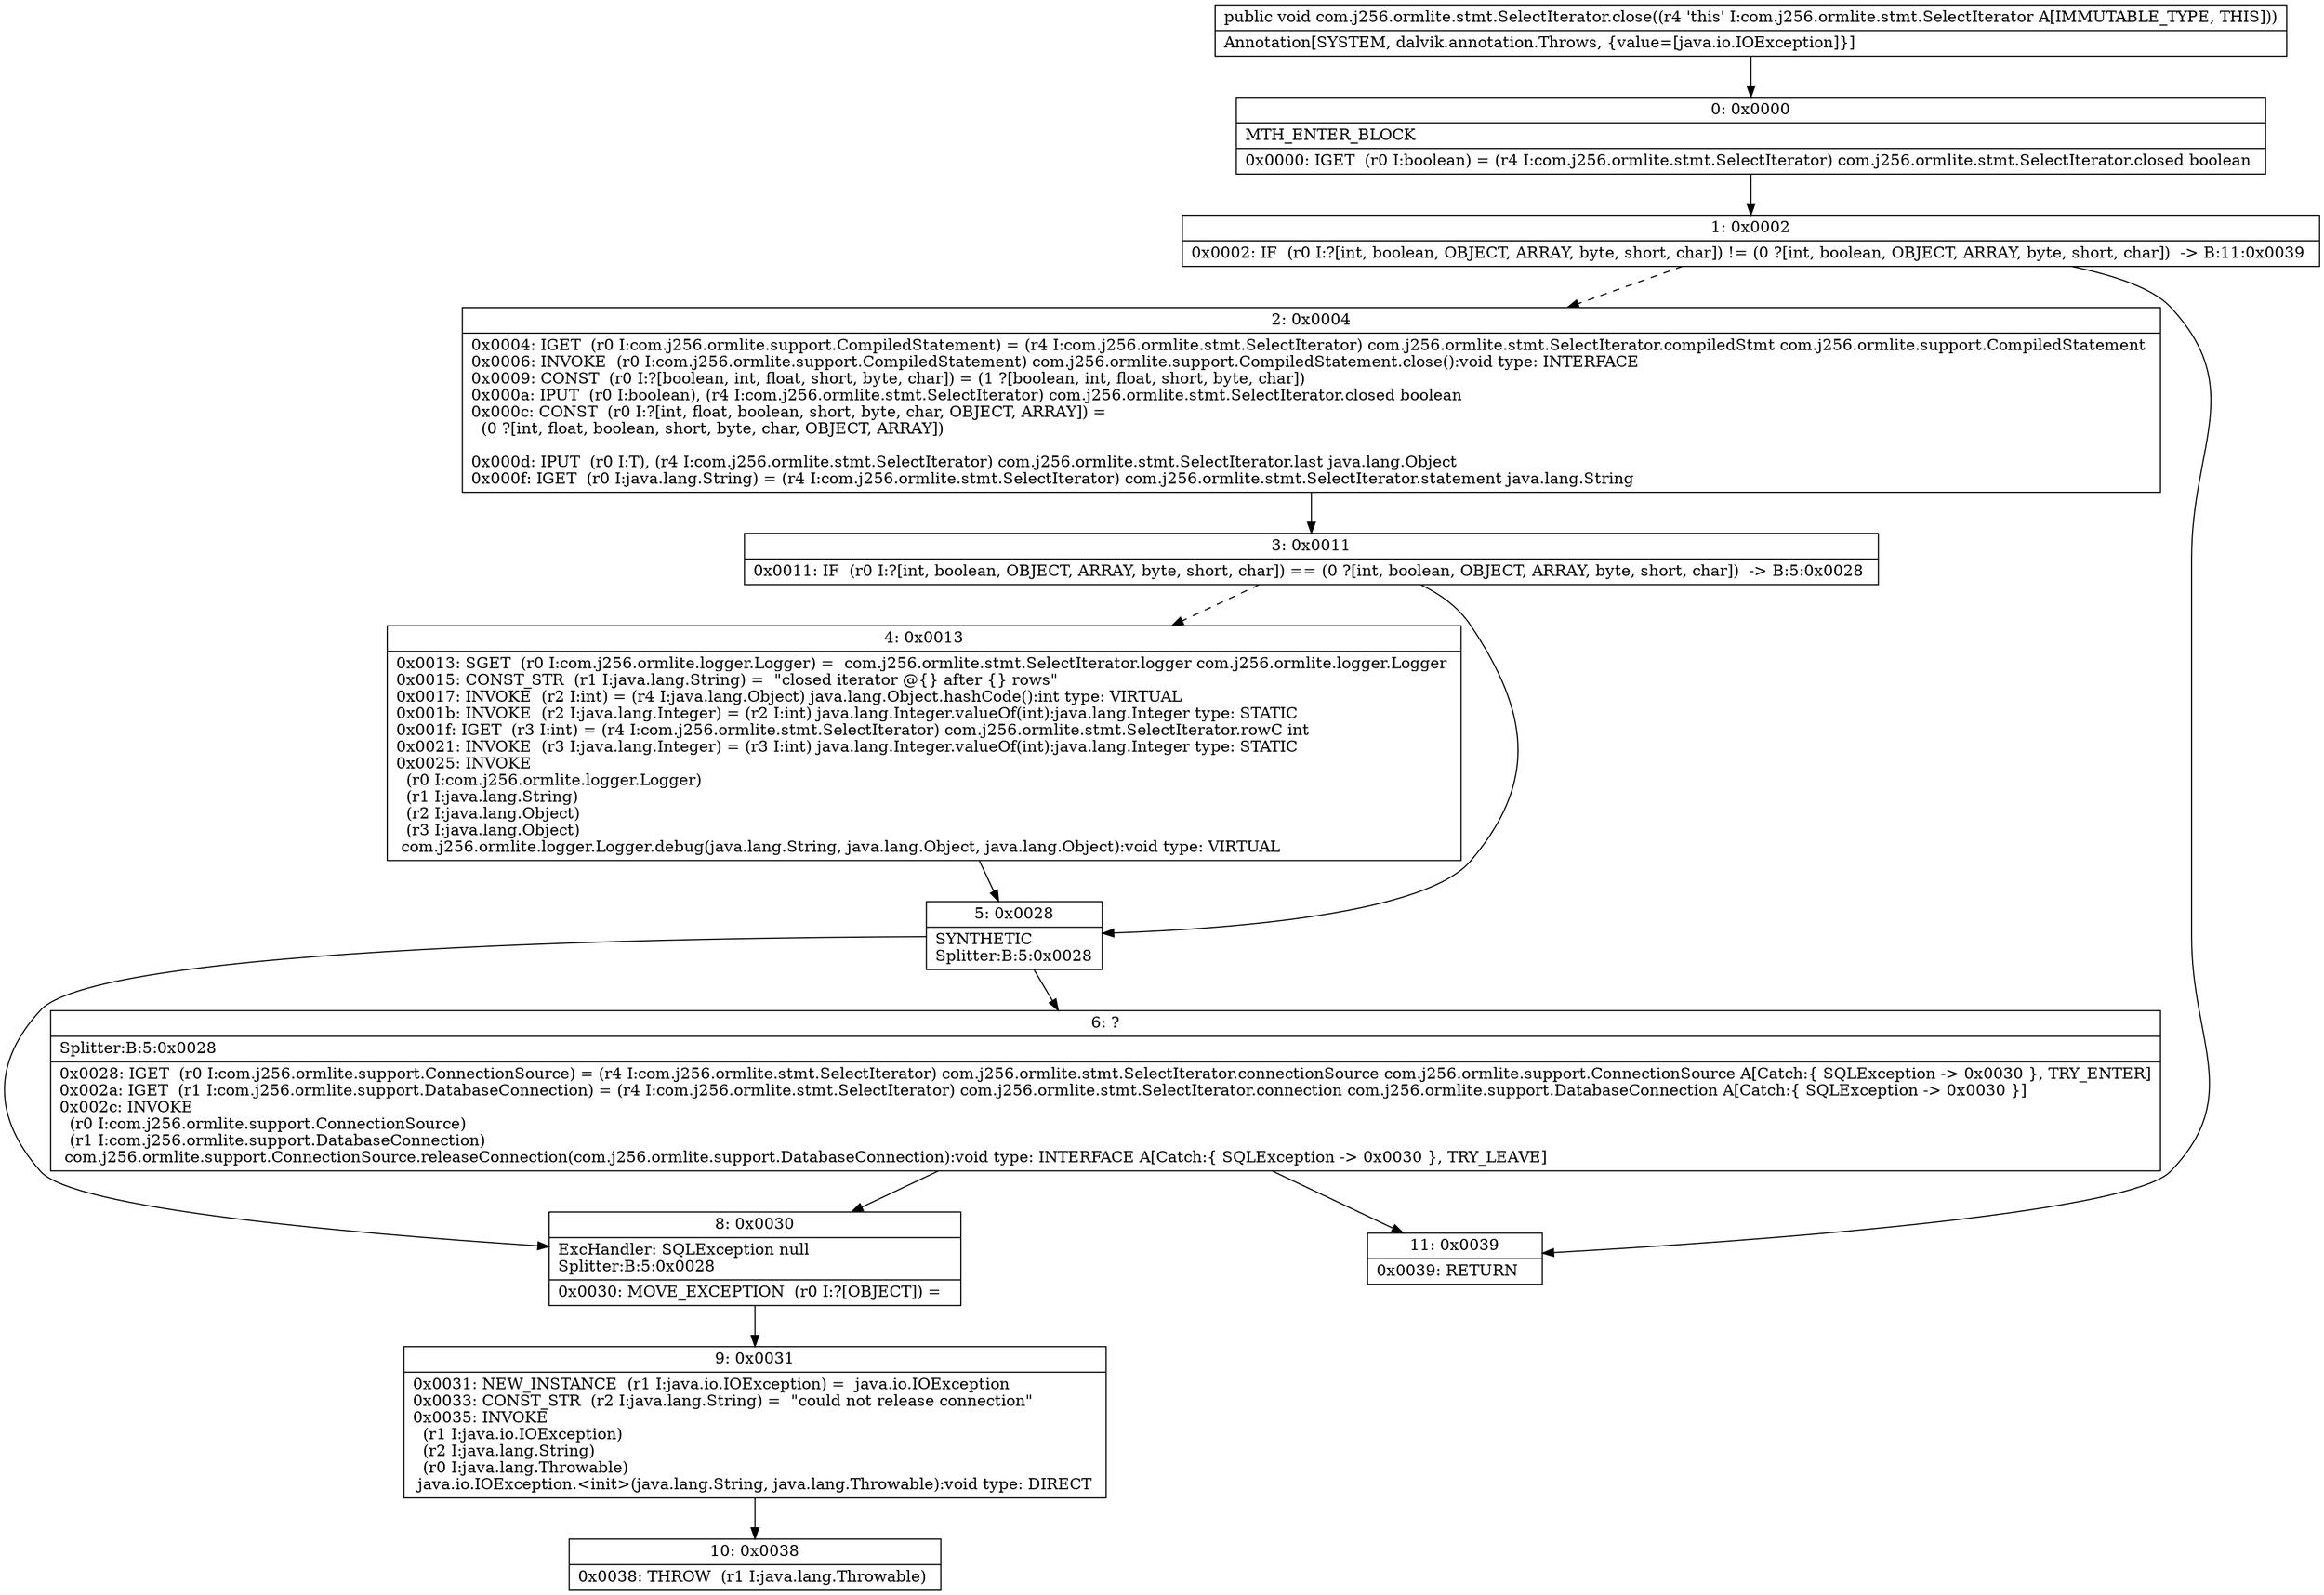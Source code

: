 digraph "CFG forcom.j256.ormlite.stmt.SelectIterator.close()V" {
Node_0 [shape=record,label="{0\:\ 0x0000|MTH_ENTER_BLOCK\l|0x0000: IGET  (r0 I:boolean) = (r4 I:com.j256.ormlite.stmt.SelectIterator) com.j256.ormlite.stmt.SelectIterator.closed boolean \l}"];
Node_1 [shape=record,label="{1\:\ 0x0002|0x0002: IF  (r0 I:?[int, boolean, OBJECT, ARRAY, byte, short, char]) != (0 ?[int, boolean, OBJECT, ARRAY, byte, short, char])  \-\> B:11:0x0039 \l}"];
Node_2 [shape=record,label="{2\:\ 0x0004|0x0004: IGET  (r0 I:com.j256.ormlite.support.CompiledStatement) = (r4 I:com.j256.ormlite.stmt.SelectIterator) com.j256.ormlite.stmt.SelectIterator.compiledStmt com.j256.ormlite.support.CompiledStatement \l0x0006: INVOKE  (r0 I:com.j256.ormlite.support.CompiledStatement) com.j256.ormlite.support.CompiledStatement.close():void type: INTERFACE \l0x0009: CONST  (r0 I:?[boolean, int, float, short, byte, char]) = (1 ?[boolean, int, float, short, byte, char]) \l0x000a: IPUT  (r0 I:boolean), (r4 I:com.j256.ormlite.stmt.SelectIterator) com.j256.ormlite.stmt.SelectIterator.closed boolean \l0x000c: CONST  (r0 I:?[int, float, boolean, short, byte, char, OBJECT, ARRAY]) = \l  (0 ?[int, float, boolean, short, byte, char, OBJECT, ARRAY])\l \l0x000d: IPUT  (r0 I:T), (r4 I:com.j256.ormlite.stmt.SelectIterator) com.j256.ormlite.stmt.SelectIterator.last java.lang.Object \l0x000f: IGET  (r0 I:java.lang.String) = (r4 I:com.j256.ormlite.stmt.SelectIterator) com.j256.ormlite.stmt.SelectIterator.statement java.lang.String \l}"];
Node_3 [shape=record,label="{3\:\ 0x0011|0x0011: IF  (r0 I:?[int, boolean, OBJECT, ARRAY, byte, short, char]) == (0 ?[int, boolean, OBJECT, ARRAY, byte, short, char])  \-\> B:5:0x0028 \l}"];
Node_4 [shape=record,label="{4\:\ 0x0013|0x0013: SGET  (r0 I:com.j256.ormlite.logger.Logger) =  com.j256.ormlite.stmt.SelectIterator.logger com.j256.ormlite.logger.Logger \l0x0015: CONST_STR  (r1 I:java.lang.String) =  \"closed iterator @\{\} after \{\} rows\" \l0x0017: INVOKE  (r2 I:int) = (r4 I:java.lang.Object) java.lang.Object.hashCode():int type: VIRTUAL \l0x001b: INVOKE  (r2 I:java.lang.Integer) = (r2 I:int) java.lang.Integer.valueOf(int):java.lang.Integer type: STATIC \l0x001f: IGET  (r3 I:int) = (r4 I:com.j256.ormlite.stmt.SelectIterator) com.j256.ormlite.stmt.SelectIterator.rowC int \l0x0021: INVOKE  (r3 I:java.lang.Integer) = (r3 I:int) java.lang.Integer.valueOf(int):java.lang.Integer type: STATIC \l0x0025: INVOKE  \l  (r0 I:com.j256.ormlite.logger.Logger)\l  (r1 I:java.lang.String)\l  (r2 I:java.lang.Object)\l  (r3 I:java.lang.Object)\l com.j256.ormlite.logger.Logger.debug(java.lang.String, java.lang.Object, java.lang.Object):void type: VIRTUAL \l}"];
Node_5 [shape=record,label="{5\:\ 0x0028|SYNTHETIC\lSplitter:B:5:0x0028\l}"];
Node_6 [shape=record,label="{6\:\ ?|Splitter:B:5:0x0028\l|0x0028: IGET  (r0 I:com.j256.ormlite.support.ConnectionSource) = (r4 I:com.j256.ormlite.stmt.SelectIterator) com.j256.ormlite.stmt.SelectIterator.connectionSource com.j256.ormlite.support.ConnectionSource A[Catch:\{ SQLException \-\> 0x0030 \}, TRY_ENTER]\l0x002a: IGET  (r1 I:com.j256.ormlite.support.DatabaseConnection) = (r4 I:com.j256.ormlite.stmt.SelectIterator) com.j256.ormlite.stmt.SelectIterator.connection com.j256.ormlite.support.DatabaseConnection A[Catch:\{ SQLException \-\> 0x0030 \}]\l0x002c: INVOKE  \l  (r0 I:com.j256.ormlite.support.ConnectionSource)\l  (r1 I:com.j256.ormlite.support.DatabaseConnection)\l com.j256.ormlite.support.ConnectionSource.releaseConnection(com.j256.ormlite.support.DatabaseConnection):void type: INTERFACE A[Catch:\{ SQLException \-\> 0x0030 \}, TRY_LEAVE]\l}"];
Node_8 [shape=record,label="{8\:\ 0x0030|ExcHandler: SQLException null\lSplitter:B:5:0x0028\l|0x0030: MOVE_EXCEPTION  (r0 I:?[OBJECT]) =  \l}"];
Node_9 [shape=record,label="{9\:\ 0x0031|0x0031: NEW_INSTANCE  (r1 I:java.io.IOException) =  java.io.IOException \l0x0033: CONST_STR  (r2 I:java.lang.String) =  \"could not release connection\" \l0x0035: INVOKE  \l  (r1 I:java.io.IOException)\l  (r2 I:java.lang.String)\l  (r0 I:java.lang.Throwable)\l java.io.IOException.\<init\>(java.lang.String, java.lang.Throwable):void type: DIRECT \l}"];
Node_10 [shape=record,label="{10\:\ 0x0038|0x0038: THROW  (r1 I:java.lang.Throwable) \l}"];
Node_11 [shape=record,label="{11\:\ 0x0039|0x0039: RETURN   \l}"];
MethodNode[shape=record,label="{public void com.j256.ormlite.stmt.SelectIterator.close((r4 'this' I:com.j256.ormlite.stmt.SelectIterator A[IMMUTABLE_TYPE, THIS]))  | Annotation[SYSTEM, dalvik.annotation.Throws, \{value=[java.io.IOException]\}]\l}"];
MethodNode -> Node_0;
Node_0 -> Node_1;
Node_1 -> Node_2[style=dashed];
Node_1 -> Node_11;
Node_2 -> Node_3;
Node_3 -> Node_4[style=dashed];
Node_3 -> Node_5;
Node_4 -> Node_5;
Node_5 -> Node_6;
Node_5 -> Node_8;
Node_6 -> Node_8;
Node_6 -> Node_11;
Node_8 -> Node_9;
Node_9 -> Node_10;
}

